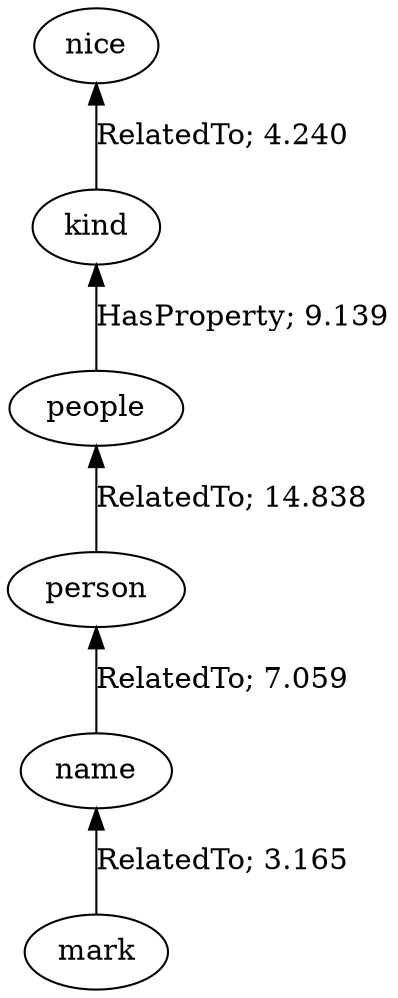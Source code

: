 // The path the concepts from "nice" to "mark".Path Length: 5; Weight Sum: 38.44046314425178; Average Weight: 7.688092628850356
digraph "9_a---nice-mark---PLen5_WSum38.440_WAvg7.688" {
	0 [label=nice]
	1 [label=kind]
	2 [label=people]
	3 [label=person]
	4 [label=name]
	5 [label=mark]
	0 -> 1 [label="RelatedTo; 4.240" dir=back weight=4.240]
	1 -> 2 [label="HasProperty; 9.139" dir=back weight=9.139]
	2 -> 3 [label="RelatedTo; 14.838" dir=back weight=14.838]
	3 -> 4 [label="RelatedTo; 7.059" dir=back weight=7.059]
	4 -> 5 [label="RelatedTo; 3.165" dir=back weight=3.165]
}
